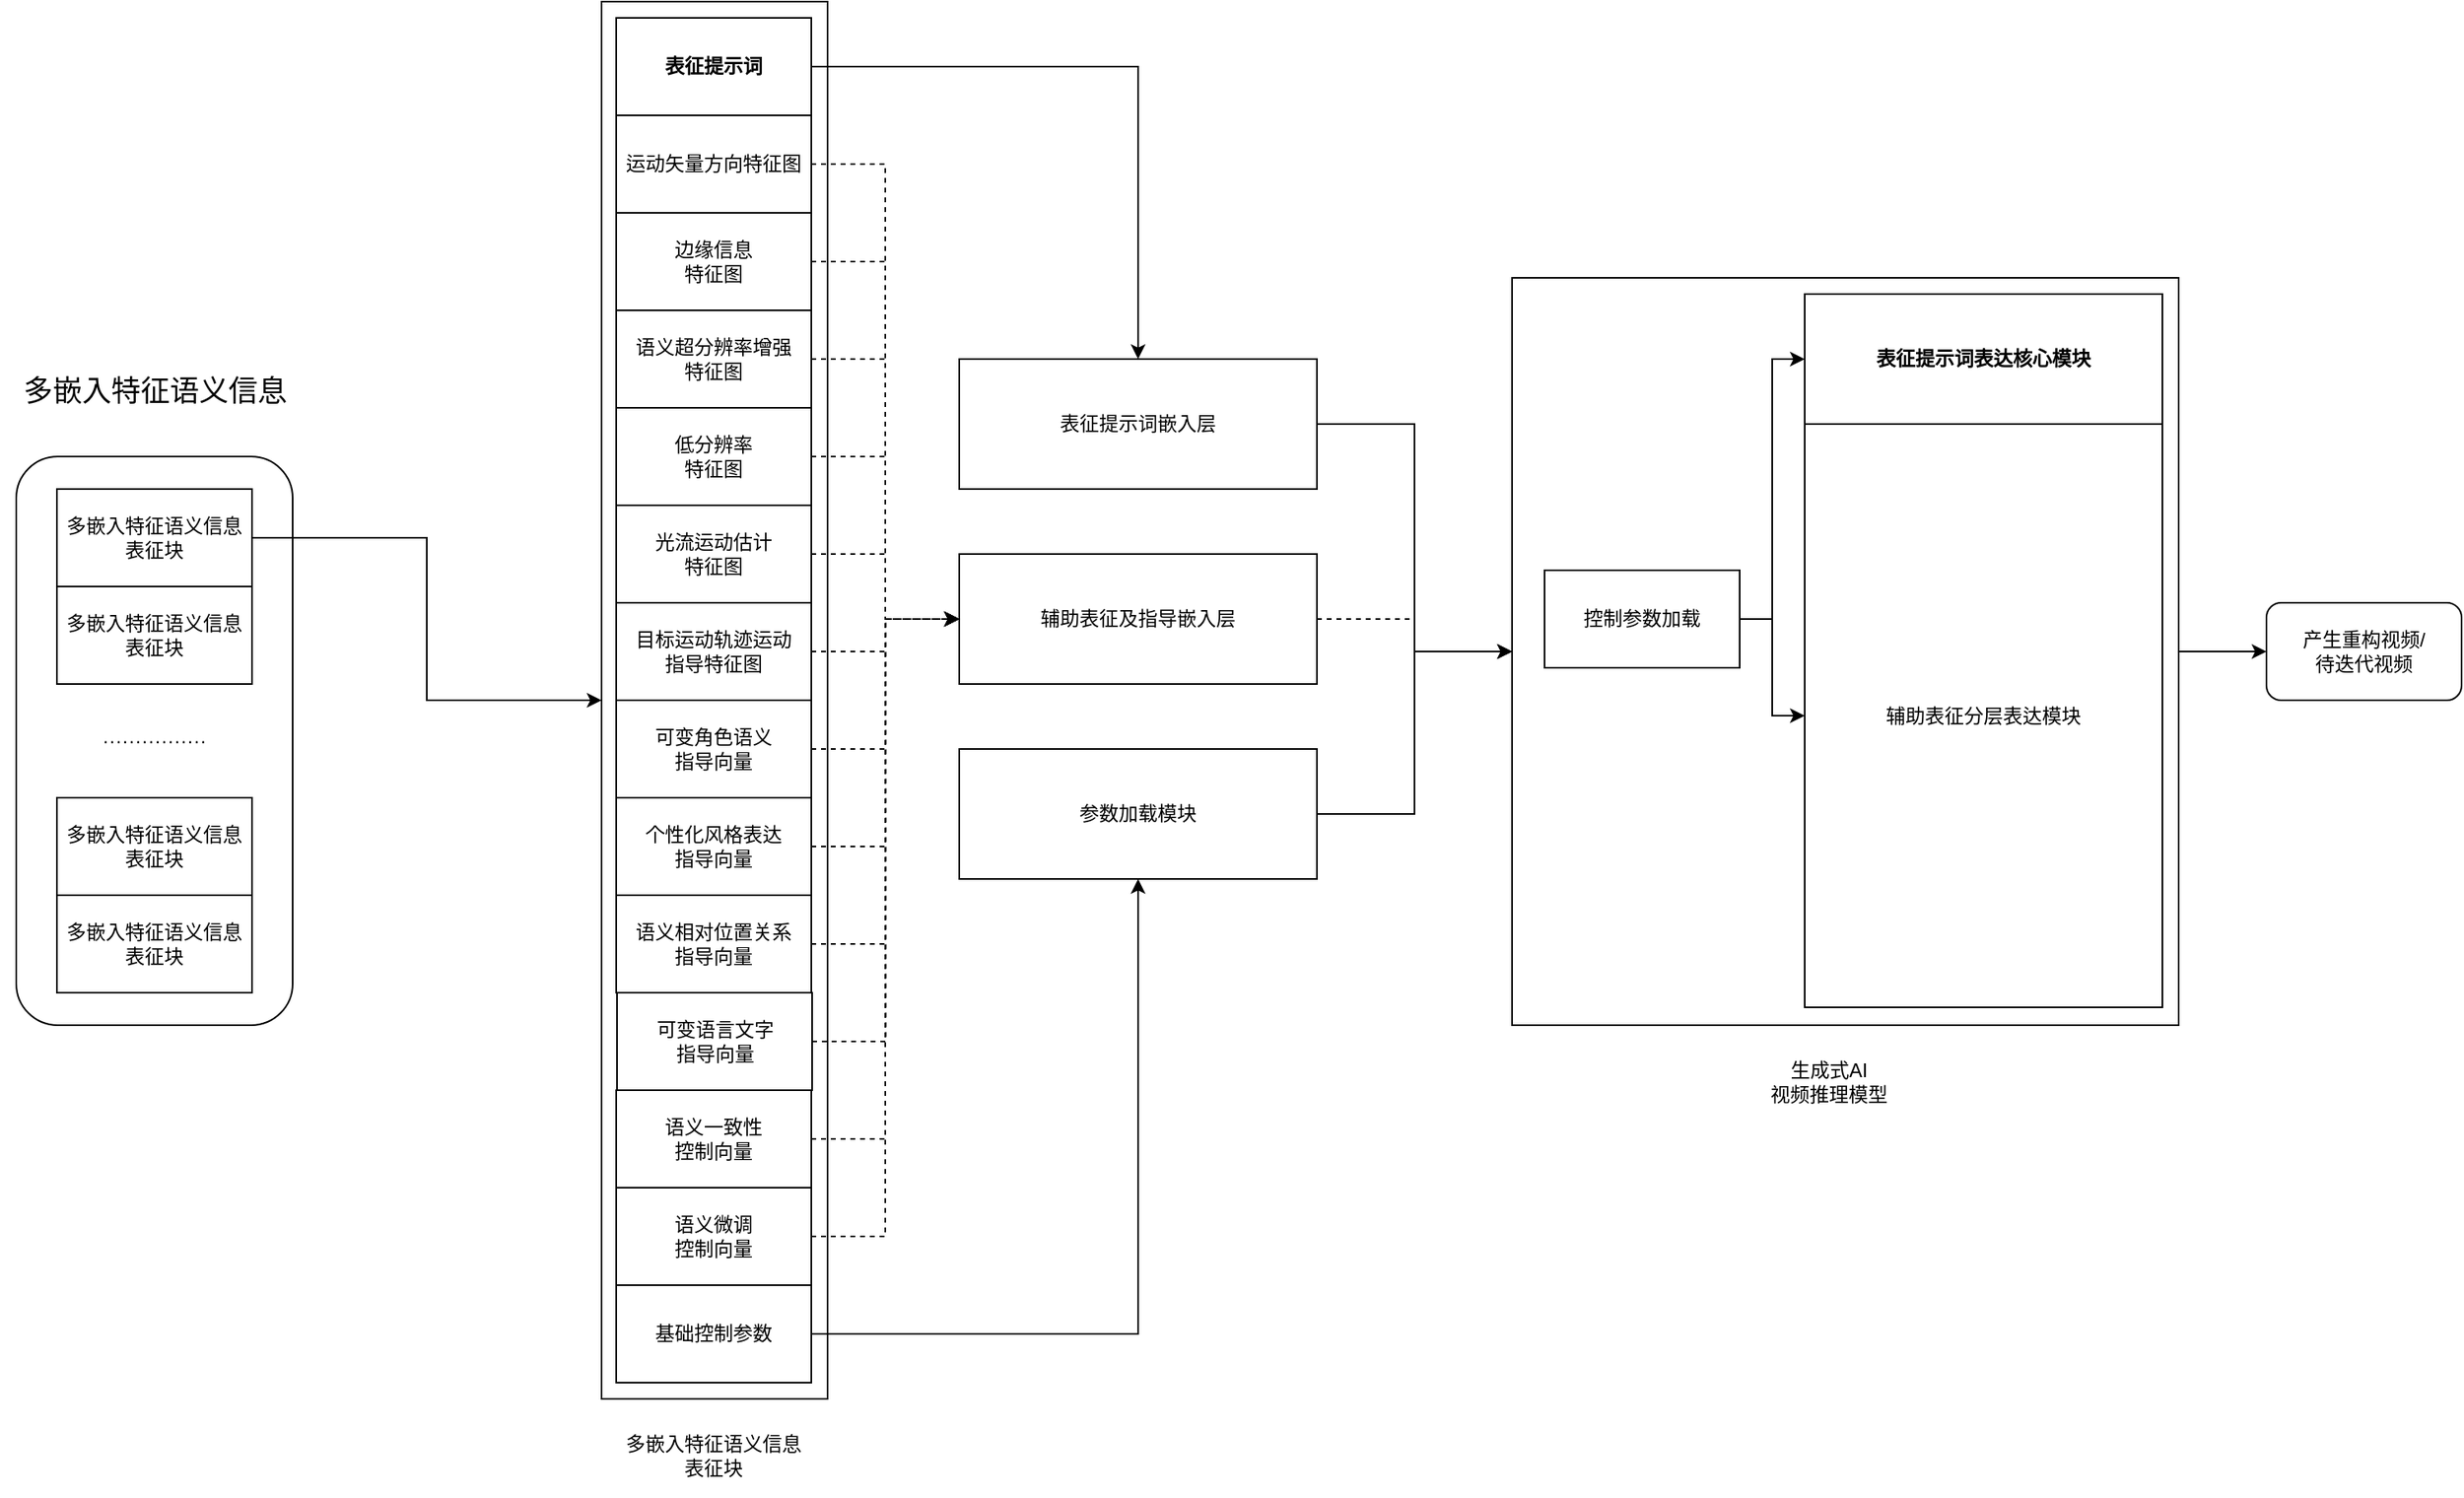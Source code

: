 <mxfile version="24.6.5" type="github">
  <diagram name="第 1 页" id="_UOp_g0qZEWWEiO1d6dB">
    <mxGraphModel dx="1426" dy="-36" grid="1" gridSize="10" guides="1" tooltips="1" connect="1" arrows="1" fold="1" page="1" pageScale="1" pageWidth="1169" pageHeight="827" math="0" shadow="0">
      <root>
        <mxCell id="0" />
        <mxCell id="1" parent="0" />
        <mxCell id="J0mIcsC_Z7fb-HMf94dg-1" value="&lt;font style=&quot;font-size: 18px;&quot;&gt;多嵌入特征语义信息&lt;/font&gt;" style="text;html=1;align=center;verticalAlign=middle;resizable=0;points=[];autosize=1;strokeColor=none;fillColor=none;" parent="1" vertex="1">
          <mxGeometry x="300" y="1120" width="190" height="40" as="geometry" />
        </mxCell>
        <mxCell id="I4VxMJiTH_GUWdxZwMfk-1" value="················" style="rounded=1;whiteSpace=wrap;html=1;" parent="1" vertex="1">
          <mxGeometry x="310" y="1180" width="170" height="350" as="geometry" />
        </mxCell>
        <mxCell id="I4VxMJiTH_GUWdxZwMfk-22" style="edgeStyle=orthogonalEdgeStyle;rounded=0;orthogonalLoop=1;jettySize=auto;html=1;" parent="1" source="I4VxMJiTH_GUWdxZwMfk-2" target="I4VxMJiTH_GUWdxZwMfk-7" edge="1">
          <mxGeometry relative="1" as="geometry" />
        </mxCell>
        <mxCell id="I4VxMJiTH_GUWdxZwMfk-2" value="多嵌入特征语义信息表征块" style="rounded=0;whiteSpace=wrap;html=1;" parent="1" vertex="1">
          <mxGeometry x="335" y="1200" width="120" height="60" as="geometry" />
        </mxCell>
        <mxCell id="I4VxMJiTH_GUWdxZwMfk-3" value="多嵌入特征语义信息表征块" style="rounded=0;whiteSpace=wrap;html=1;" parent="1" vertex="1">
          <mxGeometry x="335" y="1260" width="120" height="60" as="geometry" />
        </mxCell>
        <mxCell id="I4VxMJiTH_GUWdxZwMfk-4" value="多嵌入特征语义信息表征块" style="rounded=0;whiteSpace=wrap;html=1;" parent="1" vertex="1">
          <mxGeometry x="335" y="1450" width="120" height="60" as="geometry" />
        </mxCell>
        <mxCell id="I4VxMJiTH_GUWdxZwMfk-5" value="多嵌入特征语义信息表征块" style="rounded=0;whiteSpace=wrap;html=1;" parent="1" vertex="1">
          <mxGeometry x="335" y="1390" width="120" height="60" as="geometry" />
        </mxCell>
        <mxCell id="I4VxMJiTH_GUWdxZwMfk-7" value="" style="rounded=0;whiteSpace=wrap;html=1;" parent="1" vertex="1">
          <mxGeometry x="670" y="900" width="139" height="860" as="geometry" />
        </mxCell>
        <mxCell id="FY35_VsIN61rcXAERCnz-22" style="edgeStyle=orthogonalEdgeStyle;rounded=0;orthogonalLoop=1;jettySize=auto;html=1;entryX=0;entryY=0.5;entryDx=0;entryDy=0;dashed=1;" parent="1" source="I4VxMJiTH_GUWdxZwMfk-8" target="FY35_VsIN61rcXAERCnz-20" edge="1">
          <mxGeometry relative="1" as="geometry" />
        </mxCell>
        <mxCell id="I4VxMJiTH_GUWdxZwMfk-8" value="边缘信息&lt;div&gt;特征图&lt;/div&gt;" style="rounded=0;whiteSpace=wrap;html=1;" parent="1" vertex="1">
          <mxGeometry x="679" y="1030" width="120" height="60" as="geometry" />
        </mxCell>
        <mxCell id="FY35_VsIN61rcXAERCnz-19" style="edgeStyle=orthogonalEdgeStyle;rounded=0;orthogonalLoop=1;jettySize=auto;html=1;entryX=0.5;entryY=0;entryDx=0;entryDy=0;" parent="1" source="I4VxMJiTH_GUWdxZwMfk-9" target="FY35_VsIN61rcXAERCnz-18" edge="1">
          <mxGeometry relative="1" as="geometry" />
        </mxCell>
        <mxCell id="I4VxMJiTH_GUWdxZwMfk-9" value="&lt;b&gt;表征提示词&lt;/b&gt;" style="rounded=0;whiteSpace=wrap;html=1;" parent="1" vertex="1">
          <mxGeometry x="679" y="910" width="120" height="60" as="geometry" />
        </mxCell>
        <mxCell id="FY35_VsIN61rcXAERCnz-26" style="edgeStyle=orthogonalEdgeStyle;rounded=0;orthogonalLoop=1;jettySize=auto;html=1;entryX=0;entryY=0.5;entryDx=0;entryDy=0;dashed=1;" parent="1" source="I4VxMJiTH_GUWdxZwMfk-10" target="FY35_VsIN61rcXAERCnz-20" edge="1">
          <mxGeometry relative="1" as="geometry" />
        </mxCell>
        <mxCell id="I4VxMJiTH_GUWdxZwMfk-10" value="目标运动轨迹运动&lt;div&gt;指导特征图&lt;/div&gt;" style="rounded=0;whiteSpace=wrap;html=1;" parent="1" vertex="1">
          <mxGeometry x="679" y="1270" width="120" height="60" as="geometry" />
        </mxCell>
        <mxCell id="FY35_VsIN61rcXAERCnz-23" style="edgeStyle=orthogonalEdgeStyle;rounded=0;orthogonalLoop=1;jettySize=auto;html=1;entryX=0;entryY=0.5;entryDx=0;entryDy=0;dashed=1;" parent="1" source="I4VxMJiTH_GUWdxZwMfk-11" target="FY35_VsIN61rcXAERCnz-20" edge="1">
          <mxGeometry relative="1" as="geometry" />
        </mxCell>
        <mxCell id="I4VxMJiTH_GUWdxZwMfk-11" value="语义超分辨率增强&lt;div&gt;特征图&lt;/div&gt;" style="rounded=0;whiteSpace=wrap;html=1;" parent="1" vertex="1">
          <mxGeometry x="679" y="1090" width="120" height="60" as="geometry" />
        </mxCell>
        <mxCell id="FY35_VsIN61rcXAERCnz-30" style="edgeStyle=orthogonalEdgeStyle;rounded=0;orthogonalLoop=1;jettySize=auto;html=1;entryX=0;entryY=0.5;entryDx=0;entryDy=0;dashed=1;" parent="1" source="I4VxMJiTH_GUWdxZwMfk-12" target="FY35_VsIN61rcXAERCnz-20" edge="1">
          <mxGeometry relative="1" as="geometry" />
        </mxCell>
        <mxCell id="I4VxMJiTH_GUWdxZwMfk-12" value="可变语言文字&lt;div&gt;指导向量&lt;/div&gt;" style="rounded=0;whiteSpace=wrap;html=1;" parent="1" vertex="1">
          <mxGeometry x="679.5" y="1510" width="120" height="60" as="geometry" />
        </mxCell>
        <mxCell id="FY35_VsIN61rcXAERCnz-27" style="edgeStyle=orthogonalEdgeStyle;rounded=0;orthogonalLoop=1;jettySize=auto;html=1;entryX=0;entryY=0.5;entryDx=0;entryDy=0;dashed=1;" parent="1" source="I4VxMJiTH_GUWdxZwMfk-13" target="FY35_VsIN61rcXAERCnz-20" edge="1">
          <mxGeometry relative="1" as="geometry" />
        </mxCell>
        <mxCell id="I4VxMJiTH_GUWdxZwMfk-13" value="&lt;div&gt;可变角色语义&lt;/div&gt;&lt;div&gt;指导向量&lt;/div&gt;" style="rounded=0;whiteSpace=wrap;html=1;" parent="1" vertex="1">
          <mxGeometry x="679" y="1330" width="120" height="60" as="geometry" />
        </mxCell>
        <mxCell id="FY35_VsIN61rcXAERCnz-28" style="edgeStyle=orthogonalEdgeStyle;rounded=0;orthogonalLoop=1;jettySize=auto;html=1;entryX=0;entryY=0.5;entryDx=0;entryDy=0;dashed=1;" parent="1" source="I4VxMJiTH_GUWdxZwMfk-14" target="FY35_VsIN61rcXAERCnz-20" edge="1">
          <mxGeometry relative="1" as="geometry" />
        </mxCell>
        <mxCell id="I4VxMJiTH_GUWdxZwMfk-14" value="&lt;div&gt;个性化风格表达&lt;/div&gt;&lt;div&gt;指导向量&lt;/div&gt;" style="rounded=0;whiteSpace=wrap;html=1;" parent="1" vertex="1">
          <mxGeometry x="679" y="1390" width="120" height="60" as="geometry" />
        </mxCell>
        <mxCell id="FY35_VsIN61rcXAERCnz-24" style="edgeStyle=orthogonalEdgeStyle;rounded=0;orthogonalLoop=1;jettySize=auto;html=1;entryX=0;entryY=0.5;entryDx=0;entryDy=0;dashed=1;" parent="1" source="I4VxMJiTH_GUWdxZwMfk-15" target="FY35_VsIN61rcXAERCnz-20" edge="1">
          <mxGeometry relative="1" as="geometry" />
        </mxCell>
        <mxCell id="I4VxMJiTH_GUWdxZwMfk-15" value="&lt;div&gt;低分辨率&lt;/div&gt;&lt;div&gt;特征图&lt;/div&gt;" style="rounded=0;whiteSpace=wrap;html=1;" parent="1" vertex="1">
          <mxGeometry x="679" y="1150" width="120" height="60" as="geometry" />
        </mxCell>
        <mxCell id="FY35_VsIN61rcXAERCnz-21" style="edgeStyle=orthogonalEdgeStyle;rounded=0;orthogonalLoop=1;jettySize=auto;html=1;entryX=0;entryY=0.5;entryDx=0;entryDy=0;dashed=1;" parent="1" source="I4VxMJiTH_GUWdxZwMfk-16" target="FY35_VsIN61rcXAERCnz-20" edge="1">
          <mxGeometry relative="1" as="geometry" />
        </mxCell>
        <mxCell id="I4VxMJiTH_GUWdxZwMfk-16" value="运动矢量方向特征图" style="rounded=0;whiteSpace=wrap;html=1;" parent="1" vertex="1">
          <mxGeometry x="679" y="970" width="120" height="60" as="geometry" />
        </mxCell>
        <mxCell id="FY35_VsIN61rcXAERCnz-25" style="edgeStyle=orthogonalEdgeStyle;rounded=0;orthogonalLoop=1;jettySize=auto;html=1;entryX=0;entryY=0.5;entryDx=0;entryDy=0;dashed=1;" parent="1" source="I4VxMJiTH_GUWdxZwMfk-17" target="FY35_VsIN61rcXAERCnz-20" edge="1">
          <mxGeometry relative="1" as="geometry" />
        </mxCell>
        <mxCell id="I4VxMJiTH_GUWdxZwMfk-17" value="&lt;div&gt;光流运动估计&lt;/div&gt;&lt;div&gt;特征图&lt;/div&gt;" style="rounded=0;whiteSpace=wrap;html=1;" parent="1" vertex="1">
          <mxGeometry x="679" y="1210" width="120" height="60" as="geometry" />
        </mxCell>
        <mxCell id="FY35_VsIN61rcXAERCnz-31" style="edgeStyle=orthogonalEdgeStyle;rounded=0;orthogonalLoop=1;jettySize=auto;html=1;entryX=0;entryY=0.5;entryDx=0;entryDy=0;dashed=1;" parent="1" source="I4VxMJiTH_GUWdxZwMfk-18" target="FY35_VsIN61rcXAERCnz-20" edge="1">
          <mxGeometry relative="1" as="geometry" />
        </mxCell>
        <mxCell id="I4VxMJiTH_GUWdxZwMfk-18" value="&lt;div&gt;语义一致性&lt;/div&gt;&lt;div&gt;控制向量&lt;/div&gt;" style="rounded=0;whiteSpace=wrap;html=1;" parent="1" vertex="1">
          <mxGeometry x="679" y="1570" width="120" height="60" as="geometry" />
        </mxCell>
        <mxCell id="FY35_VsIN61rcXAERCnz-17" style="edgeStyle=orthogonalEdgeStyle;rounded=0;orthogonalLoop=1;jettySize=auto;html=1;entryX=0.5;entryY=1;entryDx=0;entryDy=0;" parent="1" source="I4VxMJiTH_GUWdxZwMfk-19" target="FY35_VsIN61rcXAERCnz-16" edge="1">
          <mxGeometry relative="1" as="geometry" />
        </mxCell>
        <mxCell id="I4VxMJiTH_GUWdxZwMfk-19" value="&lt;div&gt;基础控制参数&lt;/div&gt;" style="rounded=0;whiteSpace=wrap;html=1;" parent="1" vertex="1">
          <mxGeometry x="679" y="1690" width="120" height="60" as="geometry" />
        </mxCell>
        <mxCell id="FY35_VsIN61rcXAERCnz-29" style="edgeStyle=orthogonalEdgeStyle;rounded=0;orthogonalLoop=1;jettySize=auto;html=1;entryX=0;entryY=0.5;entryDx=0;entryDy=0;dashed=1;" parent="1" source="I4VxMJiTH_GUWdxZwMfk-20" target="FY35_VsIN61rcXAERCnz-20" edge="1">
          <mxGeometry relative="1" as="geometry" />
        </mxCell>
        <mxCell id="I4VxMJiTH_GUWdxZwMfk-20" value="语义相对位置关系&lt;div&gt;指导向量&lt;/div&gt;" style="rounded=0;whiteSpace=wrap;html=1;" parent="1" vertex="1">
          <mxGeometry x="679" y="1450" width="120" height="60" as="geometry" />
        </mxCell>
        <mxCell id="FY35_VsIN61rcXAERCnz-32" style="edgeStyle=orthogonalEdgeStyle;rounded=0;orthogonalLoop=1;jettySize=auto;html=1;entryX=0;entryY=0.5;entryDx=0;entryDy=0;dashed=1;" parent="1" source="I4VxMJiTH_GUWdxZwMfk-21" target="FY35_VsIN61rcXAERCnz-20" edge="1">
          <mxGeometry relative="1" as="geometry" />
        </mxCell>
        <mxCell id="I4VxMJiTH_GUWdxZwMfk-21" value="&lt;div&gt;语义微调&lt;/div&gt;&lt;div&gt;控制向量&lt;/div&gt;" style="rounded=0;whiteSpace=wrap;html=1;" parent="1" vertex="1">
          <mxGeometry x="679" y="1630" width="120" height="60" as="geometry" />
        </mxCell>
        <mxCell id="I4VxMJiTH_GUWdxZwMfk-25" value="多嵌入特征语义信息表征块" style="text;html=1;align=center;verticalAlign=middle;whiteSpace=wrap;rounded=0;" parent="1" vertex="1">
          <mxGeometry x="679" y="1770" width="120" height="50" as="geometry" />
        </mxCell>
        <mxCell id="FY35_VsIN61rcXAERCnz-37" style="edgeStyle=orthogonalEdgeStyle;rounded=0;orthogonalLoop=1;jettySize=auto;html=1;entryX=0;entryY=0.5;entryDx=0;entryDy=0;" parent="1" source="FY35_VsIN61rcXAERCnz-16" target="JVAT4u_bRU0mznnodtUo-8" edge="1">
          <mxGeometry relative="1" as="geometry">
            <mxPoint x="1190" y="1280" as="targetPoint" />
          </mxGeometry>
        </mxCell>
        <mxCell id="FY35_VsIN61rcXAERCnz-16" value="参数加载模块" style="rounded=0;whiteSpace=wrap;html=1;" parent="1" vertex="1">
          <mxGeometry x="890" y="1360" width="220" height="80" as="geometry" />
        </mxCell>
        <mxCell id="JVAT4u_bRU0mznnodtUo-15" style="edgeStyle=orthogonalEdgeStyle;rounded=0;orthogonalLoop=1;jettySize=auto;html=1;entryX=0;entryY=0.5;entryDx=0;entryDy=0;" edge="1" parent="1" source="FY35_VsIN61rcXAERCnz-18" target="JVAT4u_bRU0mznnodtUo-8">
          <mxGeometry relative="1" as="geometry" />
        </mxCell>
        <mxCell id="FY35_VsIN61rcXAERCnz-18" value="表征提示词嵌入层" style="rounded=0;whiteSpace=wrap;html=1;" parent="1" vertex="1">
          <mxGeometry x="890" y="1120" width="220" height="80" as="geometry" />
        </mxCell>
        <mxCell id="FY35_VsIN61rcXAERCnz-36" style="edgeStyle=orthogonalEdgeStyle;rounded=0;orthogonalLoop=1;jettySize=auto;html=1;entryX=0;entryY=0.5;entryDx=0;entryDy=0;dashed=1;" parent="1" source="FY35_VsIN61rcXAERCnz-20" target="JVAT4u_bRU0mznnodtUo-8" edge="1">
          <mxGeometry relative="1" as="geometry">
            <mxPoint x="1190" y="1280" as="targetPoint" />
          </mxGeometry>
        </mxCell>
        <mxCell id="FY35_VsIN61rcXAERCnz-20" value="辅助表征及指导嵌入层" style="rounded=0;whiteSpace=wrap;html=1;" parent="1" vertex="1">
          <mxGeometry x="890" y="1240" width="220" height="80" as="geometry" />
        </mxCell>
        <mxCell id="FY35_VsIN61rcXAERCnz-38" value="产生重构视频/&lt;br&gt;待迭代视频" style="rounded=1;whiteSpace=wrap;html=1;" parent="1" vertex="1">
          <mxGeometry x="1694" y="1270" width="120" height="60" as="geometry" />
        </mxCell>
        <mxCell id="JVAT4u_bRU0mznnodtUo-3" value="生成式AI&lt;div&gt;视频推理模型&lt;/div&gt;" style="text;html=1;align=center;verticalAlign=middle;whiteSpace=wrap;rounded=0;" vertex="1" parent="1">
          <mxGeometry x="1340" y="1550" width="170" height="30" as="geometry" />
        </mxCell>
        <mxCell id="JVAT4u_bRU0mznnodtUo-16" style="edgeStyle=orthogonalEdgeStyle;rounded=0;orthogonalLoop=1;jettySize=auto;html=1;entryX=0;entryY=0.5;entryDx=0;entryDy=0;" edge="1" parent="1" source="JVAT4u_bRU0mznnodtUo-8" target="FY35_VsIN61rcXAERCnz-38">
          <mxGeometry relative="1" as="geometry" />
        </mxCell>
        <mxCell id="JVAT4u_bRU0mznnodtUo-8" value="" style="rounded=0;whiteSpace=wrap;html=1;" vertex="1" parent="1">
          <mxGeometry x="1230" y="1070" width="410" height="460" as="geometry" />
        </mxCell>
        <mxCell id="JVAT4u_bRU0mznnodtUo-12" style="edgeStyle=orthogonalEdgeStyle;rounded=0;orthogonalLoop=1;jettySize=auto;html=1;entryX=0;entryY=0.5;entryDx=0;entryDy=0;" edge="1" parent="1" source="JVAT4u_bRU0mznnodtUo-10" target="JVAT4u_bRU0mznnodtUo-11">
          <mxGeometry relative="1" as="geometry" />
        </mxCell>
        <mxCell id="JVAT4u_bRU0mznnodtUo-14" style="edgeStyle=orthogonalEdgeStyle;rounded=0;orthogonalLoop=1;jettySize=auto;html=1;entryX=0;entryY=0.5;entryDx=0;entryDy=0;" edge="1" parent="1" source="JVAT4u_bRU0mznnodtUo-10" target="JVAT4u_bRU0mznnodtUo-13">
          <mxGeometry relative="1" as="geometry" />
        </mxCell>
        <mxCell id="JVAT4u_bRU0mznnodtUo-10" value="控制参数加载" style="rounded=0;whiteSpace=wrap;html=1;" vertex="1" parent="1">
          <mxGeometry x="1250" y="1250" width="120" height="60" as="geometry" />
        </mxCell>
        <mxCell id="JVAT4u_bRU0mznnodtUo-11" value="&lt;b&gt;表征提示词表达核心模块&lt;/b&gt;" style="rounded=0;whiteSpace=wrap;html=1;" vertex="1" parent="1">
          <mxGeometry x="1410" y="1080" width="220" height="80" as="geometry" />
        </mxCell>
        <mxCell id="JVAT4u_bRU0mznnodtUo-13" value="辅助表征分层表达模块" style="rounded=0;whiteSpace=wrap;html=1;" vertex="1" parent="1">
          <mxGeometry x="1410" y="1160" width="220" height="359" as="geometry" />
        </mxCell>
      </root>
    </mxGraphModel>
  </diagram>
</mxfile>
